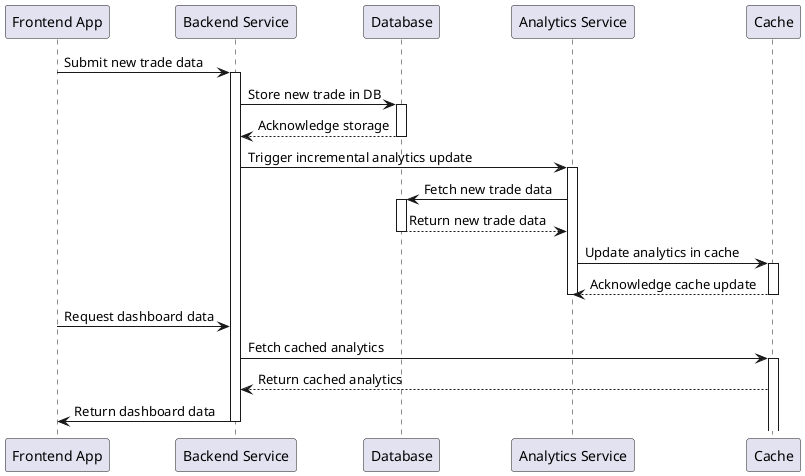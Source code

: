 @startuml
participant "Frontend App" as A
participant "Backend Service" as B
participant "Database" as C
participant "Analytics Service" as D
participant "Cache" as E

A -> B: Submit new trade data
activate B
B -> C: Store new trade in DB
activate C
C --> B: Acknowledge storage
deactivate C

B -> D: Trigger incremental analytics update
activate D
D -> C: Fetch new trade data
activate C
C --> D: Return new trade data
deactivate C
D -> E: Update analytics in cache
activate E
E --> D: Acknowledge cache update
deactivate D
deactivate E

A -> B: Request dashboard data
B -> E: Fetch cached analytics
activate E
E --> B: Return cached analytics
B -> A: Return dashboard data
deactivate B
@enduml
